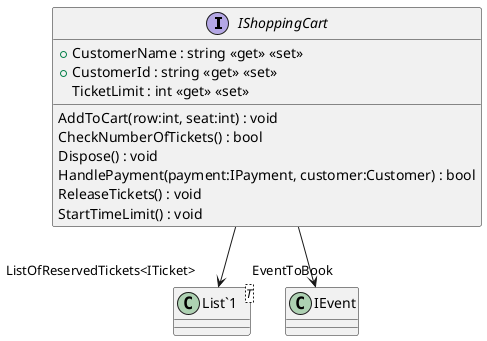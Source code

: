@startuml
interface IShoppingCart {
    + CustomerName : string <<get>> <<set>>
    + CustomerId : string <<get>> <<set>>
    TicketLimit : int <<get>> <<set>>
    AddToCart(row:int, seat:int) : void
    CheckNumberOfTickets() : bool
    Dispose() : void
    HandlePayment(payment:IPayment, customer:Customer) : bool
    ReleaseTickets() : void
    StartTimeLimit() : void
}
class "List`1"<T> {
}
IShoppingCart --> "ListOfReservedTickets<ITicket>" "List`1"
IShoppingCart --> "EventToBook" IEvent
@enduml
